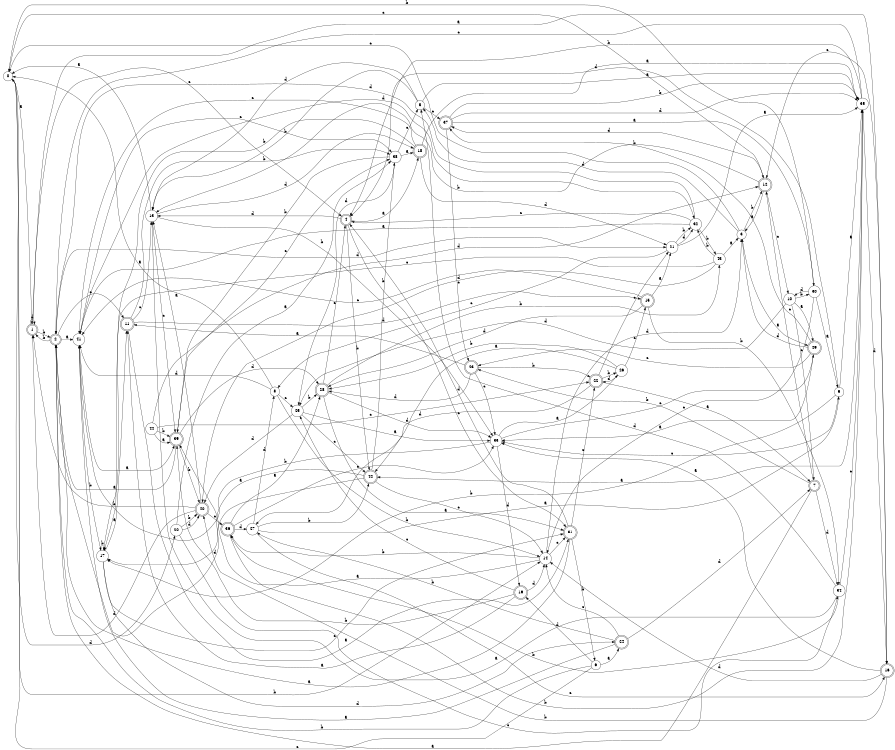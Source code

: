 digraph n36_7 {
__start0 [label="" shape="none"];

rankdir=LR;
size="8,5";

s0 [style="filled", color="black", fillcolor="white" shape="circle", label="0"];
s1 [style="rounded,filled", color="black", fillcolor="white" shape="doublecircle", label="1"];
s2 [style="rounded,filled", color="black", fillcolor="white" shape="doublecircle", label="2"];
s3 [style="filled", color="black", fillcolor="white" shape="circle", label="3"];
s4 [style="rounded,filled", color="black", fillcolor="white" shape="doublecircle", label="4"];
s5 [style="filled", color="black", fillcolor="white" shape="circle", label="5"];
s6 [style="filled", color="black", fillcolor="white" shape="circle", label="6"];
s7 [style="rounded,filled", color="black", fillcolor="white" shape="doublecircle", label="7"];
s8 [style="filled", color="black", fillcolor="white" shape="circle", label="8"];
s9 [style="filled", color="black", fillcolor="white" shape="circle", label="9"];
s10 [style="filled", color="black", fillcolor="white" shape="circle", label="10"];
s11 [style="rounded,filled", color="black", fillcolor="white" shape="doublecircle", label="11"];
s12 [style="rounded,filled", color="black", fillcolor="white" shape="doublecircle", label="12"];
s13 [style="filled", color="black", fillcolor="white" shape="circle", label="13"];
s14 [style="filled", color="black", fillcolor="white" shape="circle", label="14"];
s15 [style="rounded,filled", color="black", fillcolor="white" shape="doublecircle", label="15"];
s16 [style="rounded,filled", color="black", fillcolor="white" shape="doublecircle", label="16"];
s17 [style="filled", color="black", fillcolor="white" shape="circle", label="17"];
s18 [style="rounded,filled", color="black", fillcolor="white" shape="doublecircle", label="18"];
s19 [style="rounded,filled", color="black", fillcolor="white" shape="doublecircle", label="19"];
s20 [style="filled", color="black", fillcolor="white" shape="circle", label="20"];
s21 [style="filled", color="black", fillcolor="white" shape="circle", label="21"];
s22 [style="rounded,filled", color="black", fillcolor="white" shape="doublecircle", label="22"];
s23 [style="rounded,filled", color="black", fillcolor="white" shape="doublecircle", label="23"];
s24 [style="rounded,filled", color="black", fillcolor="white" shape="doublecircle", label="24"];
s25 [style="filled", color="black", fillcolor="white" shape="circle", label="25"];
s26 [style="filled", color="black", fillcolor="white" shape="circle", label="26"];
s27 [style="filled", color="black", fillcolor="white" shape="circle", label="27"];
s28 [style="rounded,filled", color="black", fillcolor="white" shape="doublecircle", label="28"];
s29 [style="rounded,filled", color="black", fillcolor="white" shape="doublecircle", label="29"];
s30 [style="filled", color="black", fillcolor="white" shape="circle", label="30"];
s31 [style="rounded,filled", color="black", fillcolor="white" shape="doublecircle", label="31"];
s32 [style="filled", color="black", fillcolor="white" shape="circle", label="32"];
s33 [style="filled", color="black", fillcolor="white" shape="circle", label="33"];
s34 [style="filled", color="black", fillcolor="white" shape="circle", label="34"];
s35 [style="filled", color="black", fillcolor="white" shape="circle", label="35"];
s36 [style="rounded,filled", color="black", fillcolor="white" shape="doublecircle", label="36"];
s37 [style="rounded,filled", color="black", fillcolor="white" shape="doublecircle", label="37"];
s38 [style="filled", color="black", fillcolor="white" shape="circle", label="38"];
s39 [style="rounded,filled", color="black", fillcolor="white" shape="doublecircle", label="39"];
s40 [style="rounded,filled", color="black", fillcolor="white" shape="doublecircle", label="40"];
s41 [style="filled", color="black", fillcolor="white" shape="circle", label="41"];
s42 [style="rounded,filled", color="black", fillcolor="white" shape="doublecircle", label="42"];
s43 [style="filled", color="black", fillcolor="white" shape="circle", label="43"];
s44 [style="filled", color="black", fillcolor="white" shape="circle", label="44"];
s0 -> s1 [label="a"];
s0 -> s14 [label="b"];
s0 -> s12 [label="c"];
s0 -> s20 [label="d"];
s1 -> s16 [label="a"];
s1 -> s2 [label="b"];
s1 -> s4 [label="c"];
s1 -> s1 [label="d"];
s2 -> s41 [label="a"];
s2 -> s1 [label="b"];
s2 -> s11 [label="c"];
s2 -> s21 [label="d"];
s3 -> s29 [label="a"];
s3 -> s12 [label="b"];
s3 -> s0 [label="c"];
s3 -> s5 [label="d"];
s4 -> s18 [label="a"];
s4 -> s42 [label="b"];
s4 -> s31 [label="c"];
s4 -> s13 [label="d"];
s5 -> s35 [label="a"];
s5 -> s13 [label="b"];
s5 -> s37 [label="c"];
s5 -> s13 [label="d"];
s6 -> s24 [label="a"];
s6 -> s2 [label="b"];
s6 -> s0 [label="c"];
s6 -> s19 [label="d"];
s7 -> s2 [label="a"];
s7 -> s23 [label="b"];
s7 -> s12 [label="c"];
s7 -> s34 [label="d"];
s8 -> s0 [label="a"];
s8 -> s14 [label="b"];
s8 -> s25 [label="c"];
s8 -> s41 [label="d"];
s9 -> s35 [label="a"];
s9 -> s17 [label="b"];
s9 -> s33 [label="c"];
s9 -> s4 [label="d"];
s10 -> s29 [label="a"];
s10 -> s30 [label="b"];
s10 -> s7 [label="c"];
s10 -> s25 [label="d"];
s11 -> s31 [label="a"];
s11 -> s38 [label="b"];
s11 -> s13 [label="c"];
s11 -> s15 [label="d"];
s12 -> s3 [label="a"];
s12 -> s13 [label="b"];
s12 -> s10 [label="c"];
s12 -> s37 [label="d"];
s13 -> s0 [label="a"];
s13 -> s33 [label="b"];
s13 -> s39 [label="c"];
s13 -> s18 [label="d"];
s14 -> s39 [label="a"];
s14 -> s36 [label="b"];
s14 -> s31 [label="c"];
s14 -> s3 [label="d"];
s15 -> s21 [label="a"];
s15 -> s34 [label="b"];
s15 -> s41 [label="c"];
s15 -> s28 [label="d"];
s16 -> s33 [label="a"];
s16 -> s40 [label="b"];
s16 -> s12 [label="c"];
s16 -> s14 [label="d"];
s17 -> s11 [label="a"];
s17 -> s17 [label="b"];
s17 -> s31 [label="c"];
s17 -> s24 [label="d"];
s18 -> s35 [label="a"];
s18 -> s17 [label="b"];
s18 -> s41 [label="c"];
s18 -> s21 [label="d"];
s19 -> s11 [label="a"];
s19 -> s39 [label="b"];
s19 -> s25 [label="c"];
s19 -> s14 [label="d"];
s20 -> s38 [label="a"];
s20 -> s40 [label="b"];
s20 -> s34 [label="c"];
s20 -> s40 [label="d"];
s21 -> s35 [label="a"];
s21 -> s32 [label="b"];
s21 -> s8 [label="c"];
s21 -> s32 [label="d"];
s22 -> s7 [label="a"];
s22 -> s26 [label="b"];
s22 -> s21 [label="c"];
s22 -> s27 [label="d"];
s23 -> s11 [label="a"];
s23 -> s22 [label="b"];
s23 -> s33 [label="c"];
s23 -> s28 [label="d"];
s24 -> s41 [label="a"];
s24 -> s27 [label="b"];
s24 -> s14 [label="c"];
s24 -> s7 [label="d"];
s25 -> s33 [label="a"];
s25 -> s28 [label="b"];
s25 -> s42 [label="c"];
s25 -> s40 [label="d"];
s26 -> s42 [label="a"];
s26 -> s28 [label="b"];
s26 -> s15 [label="c"];
s26 -> s22 [label="d"];
s27 -> s9 [label="a"];
s27 -> s42 [label="b"];
s27 -> s16 [label="c"];
s27 -> s8 [label="d"];
s28 -> s31 [label="a"];
s28 -> s43 [label="b"];
s28 -> s4 [label="c"];
s28 -> s33 [label="d"];
s29 -> s33 [label="a"];
s29 -> s37 [label="b"];
s29 -> s23 [label="c"];
s29 -> s3 [label="d"];
s30 -> s9 [label="a"];
s30 -> s0 [label="b"];
s30 -> s14 [label="c"];
s30 -> s10 [label="d"];
s31 -> s2 [label="a"];
s31 -> s6 [label="b"];
s31 -> s22 [label="c"];
s31 -> s4 [label="d"];
s32 -> s41 [label="a"];
s32 -> s43 [label="b"];
s32 -> s4 [label="c"];
s32 -> s2 [label="d"];
s33 -> s26 [label="a"];
s33 -> s41 [label="b"];
s33 -> s29 [label="c"];
s33 -> s19 [label="d"];
s34 -> s13 [label="a"];
s34 -> s36 [label="b"];
s34 -> s35 [label="c"];
s34 -> s5 [label="d"];
s35 -> s42 [label="a"];
s35 -> s4 [label="b"];
s35 -> s2 [label="c"];
s35 -> s16 [label="d"];
s36 -> s28 [label="a"];
s36 -> s35 [label="b"];
s36 -> s33 [label="c"];
s36 -> s27 [label="d"];
s37 -> s30 [label="a"];
s37 -> s35 [label="b"];
s37 -> s23 [label="c"];
s37 -> s35 [label="d"];
s38 -> s18 [label="a"];
s38 -> s39 [label="b"];
s38 -> s5 [label="c"];
s38 -> s25 [label="d"];
s39 -> s2 [label="a"];
s39 -> s40 [label="b"];
s39 -> s38 [label="c"];
s39 -> s28 [label="d"];
s40 -> s13 [label="a"];
s40 -> s1 [label="b"];
s40 -> s36 [label="c"];
s40 -> s1 [label="d"];
s41 -> s39 [label="a"];
s41 -> s17 [label="b"];
s41 -> s38 [label="c"];
s41 -> s32 [label="d"];
s42 -> s17 [label="a"];
s42 -> s38 [label="b"];
s42 -> s14 [label="c"];
s42 -> s2 [label="d"];
s43 -> s3 [label="a"];
s43 -> s32 [label="b"];
s43 -> s17 [label="c"];
s43 -> s40 [label="d"];
s44 -> s39 [label="a"];
s44 -> s39 [label="b"];
s44 -> s22 [label="c"];
s44 -> s12 [label="d"];

}
